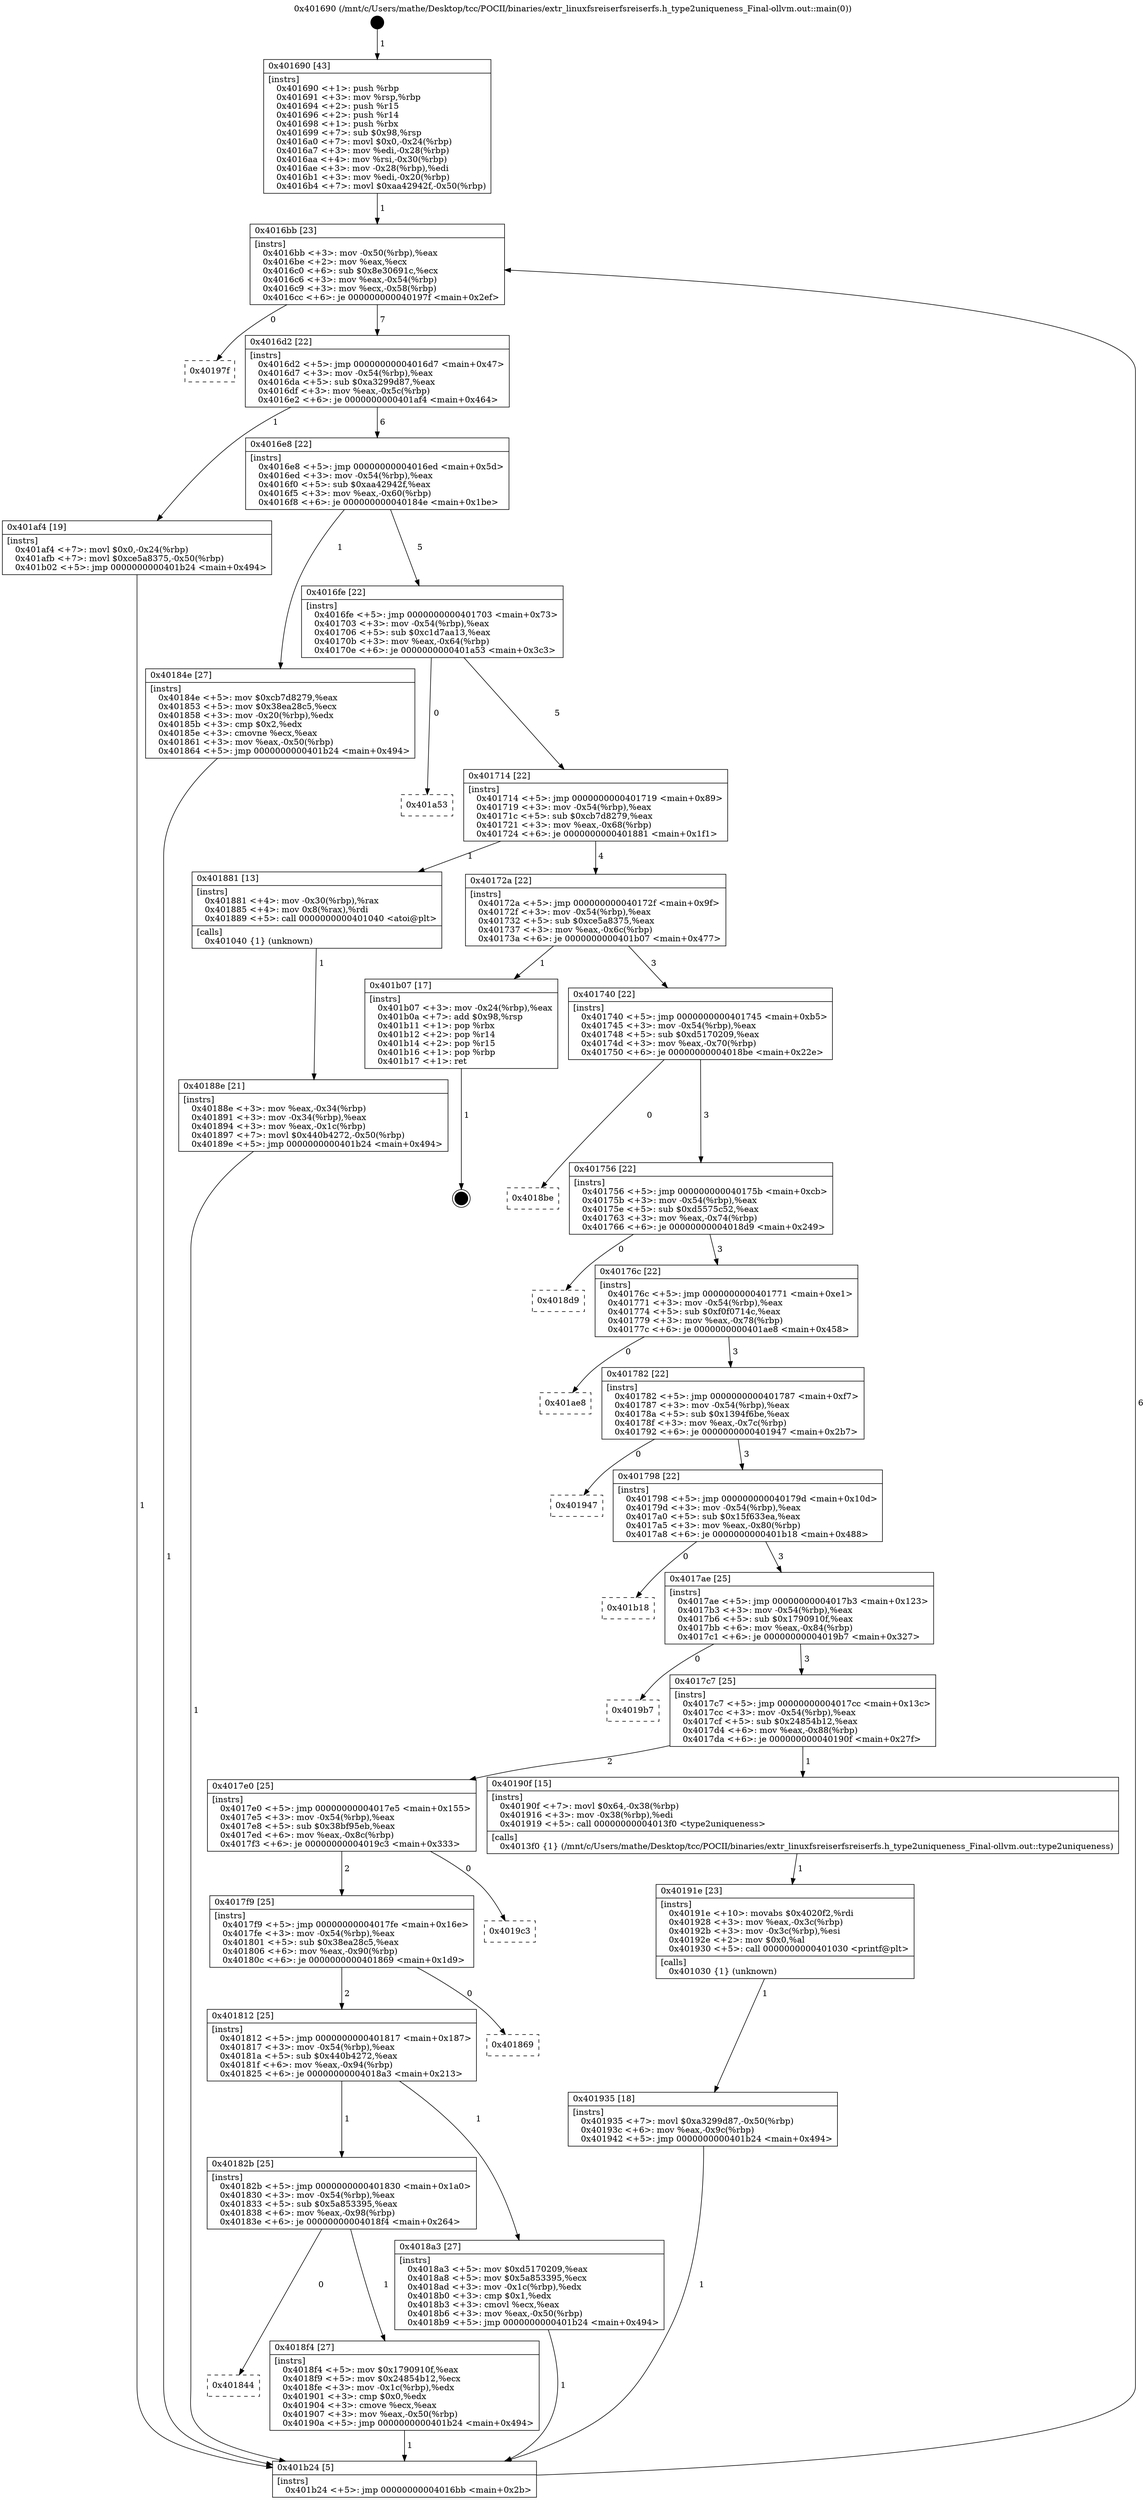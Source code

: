 digraph "0x401690" {
  label = "0x401690 (/mnt/c/Users/mathe/Desktop/tcc/POCII/binaries/extr_linuxfsreiserfsreiserfs.h_type2uniqueness_Final-ollvm.out::main(0))"
  labelloc = "t"
  node[shape=record]

  Entry [label="",width=0.3,height=0.3,shape=circle,fillcolor=black,style=filled]
  "0x4016bb" [label="{
     0x4016bb [23]\l
     | [instrs]\l
     &nbsp;&nbsp;0x4016bb \<+3\>: mov -0x50(%rbp),%eax\l
     &nbsp;&nbsp;0x4016be \<+2\>: mov %eax,%ecx\l
     &nbsp;&nbsp;0x4016c0 \<+6\>: sub $0x8e30691c,%ecx\l
     &nbsp;&nbsp;0x4016c6 \<+3\>: mov %eax,-0x54(%rbp)\l
     &nbsp;&nbsp;0x4016c9 \<+3\>: mov %ecx,-0x58(%rbp)\l
     &nbsp;&nbsp;0x4016cc \<+6\>: je 000000000040197f \<main+0x2ef\>\l
  }"]
  "0x40197f" [label="{
     0x40197f\l
  }", style=dashed]
  "0x4016d2" [label="{
     0x4016d2 [22]\l
     | [instrs]\l
     &nbsp;&nbsp;0x4016d2 \<+5\>: jmp 00000000004016d7 \<main+0x47\>\l
     &nbsp;&nbsp;0x4016d7 \<+3\>: mov -0x54(%rbp),%eax\l
     &nbsp;&nbsp;0x4016da \<+5\>: sub $0xa3299d87,%eax\l
     &nbsp;&nbsp;0x4016df \<+3\>: mov %eax,-0x5c(%rbp)\l
     &nbsp;&nbsp;0x4016e2 \<+6\>: je 0000000000401af4 \<main+0x464\>\l
  }"]
  Exit [label="",width=0.3,height=0.3,shape=circle,fillcolor=black,style=filled,peripheries=2]
  "0x401af4" [label="{
     0x401af4 [19]\l
     | [instrs]\l
     &nbsp;&nbsp;0x401af4 \<+7\>: movl $0x0,-0x24(%rbp)\l
     &nbsp;&nbsp;0x401afb \<+7\>: movl $0xce5a8375,-0x50(%rbp)\l
     &nbsp;&nbsp;0x401b02 \<+5\>: jmp 0000000000401b24 \<main+0x494\>\l
  }"]
  "0x4016e8" [label="{
     0x4016e8 [22]\l
     | [instrs]\l
     &nbsp;&nbsp;0x4016e8 \<+5\>: jmp 00000000004016ed \<main+0x5d\>\l
     &nbsp;&nbsp;0x4016ed \<+3\>: mov -0x54(%rbp),%eax\l
     &nbsp;&nbsp;0x4016f0 \<+5\>: sub $0xaa42942f,%eax\l
     &nbsp;&nbsp;0x4016f5 \<+3\>: mov %eax,-0x60(%rbp)\l
     &nbsp;&nbsp;0x4016f8 \<+6\>: je 000000000040184e \<main+0x1be\>\l
  }"]
  "0x401935" [label="{
     0x401935 [18]\l
     | [instrs]\l
     &nbsp;&nbsp;0x401935 \<+7\>: movl $0xa3299d87,-0x50(%rbp)\l
     &nbsp;&nbsp;0x40193c \<+6\>: mov %eax,-0x9c(%rbp)\l
     &nbsp;&nbsp;0x401942 \<+5\>: jmp 0000000000401b24 \<main+0x494\>\l
  }"]
  "0x40184e" [label="{
     0x40184e [27]\l
     | [instrs]\l
     &nbsp;&nbsp;0x40184e \<+5\>: mov $0xcb7d8279,%eax\l
     &nbsp;&nbsp;0x401853 \<+5\>: mov $0x38ea28c5,%ecx\l
     &nbsp;&nbsp;0x401858 \<+3\>: mov -0x20(%rbp),%edx\l
     &nbsp;&nbsp;0x40185b \<+3\>: cmp $0x2,%edx\l
     &nbsp;&nbsp;0x40185e \<+3\>: cmovne %ecx,%eax\l
     &nbsp;&nbsp;0x401861 \<+3\>: mov %eax,-0x50(%rbp)\l
     &nbsp;&nbsp;0x401864 \<+5\>: jmp 0000000000401b24 \<main+0x494\>\l
  }"]
  "0x4016fe" [label="{
     0x4016fe [22]\l
     | [instrs]\l
     &nbsp;&nbsp;0x4016fe \<+5\>: jmp 0000000000401703 \<main+0x73\>\l
     &nbsp;&nbsp;0x401703 \<+3\>: mov -0x54(%rbp),%eax\l
     &nbsp;&nbsp;0x401706 \<+5\>: sub $0xc1d7aa13,%eax\l
     &nbsp;&nbsp;0x40170b \<+3\>: mov %eax,-0x64(%rbp)\l
     &nbsp;&nbsp;0x40170e \<+6\>: je 0000000000401a53 \<main+0x3c3\>\l
  }"]
  "0x401b24" [label="{
     0x401b24 [5]\l
     | [instrs]\l
     &nbsp;&nbsp;0x401b24 \<+5\>: jmp 00000000004016bb \<main+0x2b\>\l
  }"]
  "0x401690" [label="{
     0x401690 [43]\l
     | [instrs]\l
     &nbsp;&nbsp;0x401690 \<+1\>: push %rbp\l
     &nbsp;&nbsp;0x401691 \<+3\>: mov %rsp,%rbp\l
     &nbsp;&nbsp;0x401694 \<+2\>: push %r15\l
     &nbsp;&nbsp;0x401696 \<+2\>: push %r14\l
     &nbsp;&nbsp;0x401698 \<+1\>: push %rbx\l
     &nbsp;&nbsp;0x401699 \<+7\>: sub $0x98,%rsp\l
     &nbsp;&nbsp;0x4016a0 \<+7\>: movl $0x0,-0x24(%rbp)\l
     &nbsp;&nbsp;0x4016a7 \<+3\>: mov %edi,-0x28(%rbp)\l
     &nbsp;&nbsp;0x4016aa \<+4\>: mov %rsi,-0x30(%rbp)\l
     &nbsp;&nbsp;0x4016ae \<+3\>: mov -0x28(%rbp),%edi\l
     &nbsp;&nbsp;0x4016b1 \<+3\>: mov %edi,-0x20(%rbp)\l
     &nbsp;&nbsp;0x4016b4 \<+7\>: movl $0xaa42942f,-0x50(%rbp)\l
  }"]
  "0x40191e" [label="{
     0x40191e [23]\l
     | [instrs]\l
     &nbsp;&nbsp;0x40191e \<+10\>: movabs $0x4020f2,%rdi\l
     &nbsp;&nbsp;0x401928 \<+3\>: mov %eax,-0x3c(%rbp)\l
     &nbsp;&nbsp;0x40192b \<+3\>: mov -0x3c(%rbp),%esi\l
     &nbsp;&nbsp;0x40192e \<+2\>: mov $0x0,%al\l
     &nbsp;&nbsp;0x401930 \<+5\>: call 0000000000401030 \<printf@plt\>\l
     | [calls]\l
     &nbsp;&nbsp;0x401030 \{1\} (unknown)\l
  }"]
  "0x401a53" [label="{
     0x401a53\l
  }", style=dashed]
  "0x401714" [label="{
     0x401714 [22]\l
     | [instrs]\l
     &nbsp;&nbsp;0x401714 \<+5\>: jmp 0000000000401719 \<main+0x89\>\l
     &nbsp;&nbsp;0x401719 \<+3\>: mov -0x54(%rbp),%eax\l
     &nbsp;&nbsp;0x40171c \<+5\>: sub $0xcb7d8279,%eax\l
     &nbsp;&nbsp;0x401721 \<+3\>: mov %eax,-0x68(%rbp)\l
     &nbsp;&nbsp;0x401724 \<+6\>: je 0000000000401881 \<main+0x1f1\>\l
  }"]
  "0x401844" [label="{
     0x401844\l
  }", style=dashed]
  "0x401881" [label="{
     0x401881 [13]\l
     | [instrs]\l
     &nbsp;&nbsp;0x401881 \<+4\>: mov -0x30(%rbp),%rax\l
     &nbsp;&nbsp;0x401885 \<+4\>: mov 0x8(%rax),%rdi\l
     &nbsp;&nbsp;0x401889 \<+5\>: call 0000000000401040 \<atoi@plt\>\l
     | [calls]\l
     &nbsp;&nbsp;0x401040 \{1\} (unknown)\l
  }"]
  "0x40172a" [label="{
     0x40172a [22]\l
     | [instrs]\l
     &nbsp;&nbsp;0x40172a \<+5\>: jmp 000000000040172f \<main+0x9f\>\l
     &nbsp;&nbsp;0x40172f \<+3\>: mov -0x54(%rbp),%eax\l
     &nbsp;&nbsp;0x401732 \<+5\>: sub $0xce5a8375,%eax\l
     &nbsp;&nbsp;0x401737 \<+3\>: mov %eax,-0x6c(%rbp)\l
     &nbsp;&nbsp;0x40173a \<+6\>: je 0000000000401b07 \<main+0x477\>\l
  }"]
  "0x40188e" [label="{
     0x40188e [21]\l
     | [instrs]\l
     &nbsp;&nbsp;0x40188e \<+3\>: mov %eax,-0x34(%rbp)\l
     &nbsp;&nbsp;0x401891 \<+3\>: mov -0x34(%rbp),%eax\l
     &nbsp;&nbsp;0x401894 \<+3\>: mov %eax,-0x1c(%rbp)\l
     &nbsp;&nbsp;0x401897 \<+7\>: movl $0x440b4272,-0x50(%rbp)\l
     &nbsp;&nbsp;0x40189e \<+5\>: jmp 0000000000401b24 \<main+0x494\>\l
  }"]
  "0x4018f4" [label="{
     0x4018f4 [27]\l
     | [instrs]\l
     &nbsp;&nbsp;0x4018f4 \<+5\>: mov $0x1790910f,%eax\l
     &nbsp;&nbsp;0x4018f9 \<+5\>: mov $0x24854b12,%ecx\l
     &nbsp;&nbsp;0x4018fe \<+3\>: mov -0x1c(%rbp),%edx\l
     &nbsp;&nbsp;0x401901 \<+3\>: cmp $0x0,%edx\l
     &nbsp;&nbsp;0x401904 \<+3\>: cmove %ecx,%eax\l
     &nbsp;&nbsp;0x401907 \<+3\>: mov %eax,-0x50(%rbp)\l
     &nbsp;&nbsp;0x40190a \<+5\>: jmp 0000000000401b24 \<main+0x494\>\l
  }"]
  "0x401b07" [label="{
     0x401b07 [17]\l
     | [instrs]\l
     &nbsp;&nbsp;0x401b07 \<+3\>: mov -0x24(%rbp),%eax\l
     &nbsp;&nbsp;0x401b0a \<+7\>: add $0x98,%rsp\l
     &nbsp;&nbsp;0x401b11 \<+1\>: pop %rbx\l
     &nbsp;&nbsp;0x401b12 \<+2\>: pop %r14\l
     &nbsp;&nbsp;0x401b14 \<+2\>: pop %r15\l
     &nbsp;&nbsp;0x401b16 \<+1\>: pop %rbp\l
     &nbsp;&nbsp;0x401b17 \<+1\>: ret\l
  }"]
  "0x401740" [label="{
     0x401740 [22]\l
     | [instrs]\l
     &nbsp;&nbsp;0x401740 \<+5\>: jmp 0000000000401745 \<main+0xb5\>\l
     &nbsp;&nbsp;0x401745 \<+3\>: mov -0x54(%rbp),%eax\l
     &nbsp;&nbsp;0x401748 \<+5\>: sub $0xd5170209,%eax\l
     &nbsp;&nbsp;0x40174d \<+3\>: mov %eax,-0x70(%rbp)\l
     &nbsp;&nbsp;0x401750 \<+6\>: je 00000000004018be \<main+0x22e\>\l
  }"]
  "0x40182b" [label="{
     0x40182b [25]\l
     | [instrs]\l
     &nbsp;&nbsp;0x40182b \<+5\>: jmp 0000000000401830 \<main+0x1a0\>\l
     &nbsp;&nbsp;0x401830 \<+3\>: mov -0x54(%rbp),%eax\l
     &nbsp;&nbsp;0x401833 \<+5\>: sub $0x5a853395,%eax\l
     &nbsp;&nbsp;0x401838 \<+6\>: mov %eax,-0x98(%rbp)\l
     &nbsp;&nbsp;0x40183e \<+6\>: je 00000000004018f4 \<main+0x264\>\l
  }"]
  "0x4018be" [label="{
     0x4018be\l
  }", style=dashed]
  "0x401756" [label="{
     0x401756 [22]\l
     | [instrs]\l
     &nbsp;&nbsp;0x401756 \<+5\>: jmp 000000000040175b \<main+0xcb\>\l
     &nbsp;&nbsp;0x40175b \<+3\>: mov -0x54(%rbp),%eax\l
     &nbsp;&nbsp;0x40175e \<+5\>: sub $0xd5575c52,%eax\l
     &nbsp;&nbsp;0x401763 \<+3\>: mov %eax,-0x74(%rbp)\l
     &nbsp;&nbsp;0x401766 \<+6\>: je 00000000004018d9 \<main+0x249\>\l
  }"]
  "0x4018a3" [label="{
     0x4018a3 [27]\l
     | [instrs]\l
     &nbsp;&nbsp;0x4018a3 \<+5\>: mov $0xd5170209,%eax\l
     &nbsp;&nbsp;0x4018a8 \<+5\>: mov $0x5a853395,%ecx\l
     &nbsp;&nbsp;0x4018ad \<+3\>: mov -0x1c(%rbp),%edx\l
     &nbsp;&nbsp;0x4018b0 \<+3\>: cmp $0x1,%edx\l
     &nbsp;&nbsp;0x4018b3 \<+3\>: cmovl %ecx,%eax\l
     &nbsp;&nbsp;0x4018b6 \<+3\>: mov %eax,-0x50(%rbp)\l
     &nbsp;&nbsp;0x4018b9 \<+5\>: jmp 0000000000401b24 \<main+0x494\>\l
  }"]
  "0x4018d9" [label="{
     0x4018d9\l
  }", style=dashed]
  "0x40176c" [label="{
     0x40176c [22]\l
     | [instrs]\l
     &nbsp;&nbsp;0x40176c \<+5\>: jmp 0000000000401771 \<main+0xe1\>\l
     &nbsp;&nbsp;0x401771 \<+3\>: mov -0x54(%rbp),%eax\l
     &nbsp;&nbsp;0x401774 \<+5\>: sub $0xf0f0714c,%eax\l
     &nbsp;&nbsp;0x401779 \<+3\>: mov %eax,-0x78(%rbp)\l
     &nbsp;&nbsp;0x40177c \<+6\>: je 0000000000401ae8 \<main+0x458\>\l
  }"]
  "0x401812" [label="{
     0x401812 [25]\l
     | [instrs]\l
     &nbsp;&nbsp;0x401812 \<+5\>: jmp 0000000000401817 \<main+0x187\>\l
     &nbsp;&nbsp;0x401817 \<+3\>: mov -0x54(%rbp),%eax\l
     &nbsp;&nbsp;0x40181a \<+5\>: sub $0x440b4272,%eax\l
     &nbsp;&nbsp;0x40181f \<+6\>: mov %eax,-0x94(%rbp)\l
     &nbsp;&nbsp;0x401825 \<+6\>: je 00000000004018a3 \<main+0x213\>\l
  }"]
  "0x401ae8" [label="{
     0x401ae8\l
  }", style=dashed]
  "0x401782" [label="{
     0x401782 [22]\l
     | [instrs]\l
     &nbsp;&nbsp;0x401782 \<+5\>: jmp 0000000000401787 \<main+0xf7\>\l
     &nbsp;&nbsp;0x401787 \<+3\>: mov -0x54(%rbp),%eax\l
     &nbsp;&nbsp;0x40178a \<+5\>: sub $0x1394f6be,%eax\l
     &nbsp;&nbsp;0x40178f \<+3\>: mov %eax,-0x7c(%rbp)\l
     &nbsp;&nbsp;0x401792 \<+6\>: je 0000000000401947 \<main+0x2b7\>\l
  }"]
  "0x401869" [label="{
     0x401869\l
  }", style=dashed]
  "0x401947" [label="{
     0x401947\l
  }", style=dashed]
  "0x401798" [label="{
     0x401798 [22]\l
     | [instrs]\l
     &nbsp;&nbsp;0x401798 \<+5\>: jmp 000000000040179d \<main+0x10d\>\l
     &nbsp;&nbsp;0x40179d \<+3\>: mov -0x54(%rbp),%eax\l
     &nbsp;&nbsp;0x4017a0 \<+5\>: sub $0x15f633ea,%eax\l
     &nbsp;&nbsp;0x4017a5 \<+3\>: mov %eax,-0x80(%rbp)\l
     &nbsp;&nbsp;0x4017a8 \<+6\>: je 0000000000401b18 \<main+0x488\>\l
  }"]
  "0x4017f9" [label="{
     0x4017f9 [25]\l
     | [instrs]\l
     &nbsp;&nbsp;0x4017f9 \<+5\>: jmp 00000000004017fe \<main+0x16e\>\l
     &nbsp;&nbsp;0x4017fe \<+3\>: mov -0x54(%rbp),%eax\l
     &nbsp;&nbsp;0x401801 \<+5\>: sub $0x38ea28c5,%eax\l
     &nbsp;&nbsp;0x401806 \<+6\>: mov %eax,-0x90(%rbp)\l
     &nbsp;&nbsp;0x40180c \<+6\>: je 0000000000401869 \<main+0x1d9\>\l
  }"]
  "0x401b18" [label="{
     0x401b18\l
  }", style=dashed]
  "0x4017ae" [label="{
     0x4017ae [25]\l
     | [instrs]\l
     &nbsp;&nbsp;0x4017ae \<+5\>: jmp 00000000004017b3 \<main+0x123\>\l
     &nbsp;&nbsp;0x4017b3 \<+3\>: mov -0x54(%rbp),%eax\l
     &nbsp;&nbsp;0x4017b6 \<+5\>: sub $0x1790910f,%eax\l
     &nbsp;&nbsp;0x4017bb \<+6\>: mov %eax,-0x84(%rbp)\l
     &nbsp;&nbsp;0x4017c1 \<+6\>: je 00000000004019b7 \<main+0x327\>\l
  }"]
  "0x4019c3" [label="{
     0x4019c3\l
  }", style=dashed]
  "0x4019b7" [label="{
     0x4019b7\l
  }", style=dashed]
  "0x4017c7" [label="{
     0x4017c7 [25]\l
     | [instrs]\l
     &nbsp;&nbsp;0x4017c7 \<+5\>: jmp 00000000004017cc \<main+0x13c\>\l
     &nbsp;&nbsp;0x4017cc \<+3\>: mov -0x54(%rbp),%eax\l
     &nbsp;&nbsp;0x4017cf \<+5\>: sub $0x24854b12,%eax\l
     &nbsp;&nbsp;0x4017d4 \<+6\>: mov %eax,-0x88(%rbp)\l
     &nbsp;&nbsp;0x4017da \<+6\>: je 000000000040190f \<main+0x27f\>\l
  }"]
  "0x4017e0" [label="{
     0x4017e0 [25]\l
     | [instrs]\l
     &nbsp;&nbsp;0x4017e0 \<+5\>: jmp 00000000004017e5 \<main+0x155\>\l
     &nbsp;&nbsp;0x4017e5 \<+3\>: mov -0x54(%rbp),%eax\l
     &nbsp;&nbsp;0x4017e8 \<+5\>: sub $0x38bf95eb,%eax\l
     &nbsp;&nbsp;0x4017ed \<+6\>: mov %eax,-0x8c(%rbp)\l
     &nbsp;&nbsp;0x4017f3 \<+6\>: je 00000000004019c3 \<main+0x333\>\l
  }"]
  "0x40190f" [label="{
     0x40190f [15]\l
     | [instrs]\l
     &nbsp;&nbsp;0x40190f \<+7\>: movl $0x64,-0x38(%rbp)\l
     &nbsp;&nbsp;0x401916 \<+3\>: mov -0x38(%rbp),%edi\l
     &nbsp;&nbsp;0x401919 \<+5\>: call 00000000004013f0 \<type2uniqueness\>\l
     | [calls]\l
     &nbsp;&nbsp;0x4013f0 \{1\} (/mnt/c/Users/mathe/Desktop/tcc/POCII/binaries/extr_linuxfsreiserfsreiserfs.h_type2uniqueness_Final-ollvm.out::type2uniqueness)\l
  }"]
  Entry -> "0x401690" [label=" 1"]
  "0x4016bb" -> "0x40197f" [label=" 0"]
  "0x4016bb" -> "0x4016d2" [label=" 7"]
  "0x401b07" -> Exit [label=" 1"]
  "0x4016d2" -> "0x401af4" [label=" 1"]
  "0x4016d2" -> "0x4016e8" [label=" 6"]
  "0x401af4" -> "0x401b24" [label=" 1"]
  "0x4016e8" -> "0x40184e" [label=" 1"]
  "0x4016e8" -> "0x4016fe" [label=" 5"]
  "0x40184e" -> "0x401b24" [label=" 1"]
  "0x401690" -> "0x4016bb" [label=" 1"]
  "0x401b24" -> "0x4016bb" [label=" 6"]
  "0x401935" -> "0x401b24" [label=" 1"]
  "0x4016fe" -> "0x401a53" [label=" 0"]
  "0x4016fe" -> "0x401714" [label=" 5"]
  "0x40191e" -> "0x401935" [label=" 1"]
  "0x401714" -> "0x401881" [label=" 1"]
  "0x401714" -> "0x40172a" [label=" 4"]
  "0x401881" -> "0x40188e" [label=" 1"]
  "0x40188e" -> "0x401b24" [label=" 1"]
  "0x40190f" -> "0x40191e" [label=" 1"]
  "0x40172a" -> "0x401b07" [label=" 1"]
  "0x40172a" -> "0x401740" [label=" 3"]
  "0x4018f4" -> "0x401b24" [label=" 1"]
  "0x401740" -> "0x4018be" [label=" 0"]
  "0x401740" -> "0x401756" [label=" 3"]
  "0x40182b" -> "0x4018f4" [label=" 1"]
  "0x401756" -> "0x4018d9" [label=" 0"]
  "0x401756" -> "0x40176c" [label=" 3"]
  "0x40182b" -> "0x401844" [label=" 0"]
  "0x40176c" -> "0x401ae8" [label=" 0"]
  "0x40176c" -> "0x401782" [label=" 3"]
  "0x401812" -> "0x40182b" [label=" 1"]
  "0x401782" -> "0x401947" [label=" 0"]
  "0x401782" -> "0x401798" [label=" 3"]
  "0x401812" -> "0x4018a3" [label=" 1"]
  "0x401798" -> "0x401b18" [label=" 0"]
  "0x401798" -> "0x4017ae" [label=" 3"]
  "0x4017f9" -> "0x401812" [label=" 2"]
  "0x4017ae" -> "0x4019b7" [label=" 0"]
  "0x4017ae" -> "0x4017c7" [label=" 3"]
  "0x4017f9" -> "0x401869" [label=" 0"]
  "0x4017c7" -> "0x40190f" [label=" 1"]
  "0x4017c7" -> "0x4017e0" [label=" 2"]
  "0x4018a3" -> "0x401b24" [label=" 1"]
  "0x4017e0" -> "0x4019c3" [label=" 0"]
  "0x4017e0" -> "0x4017f9" [label=" 2"]
}

